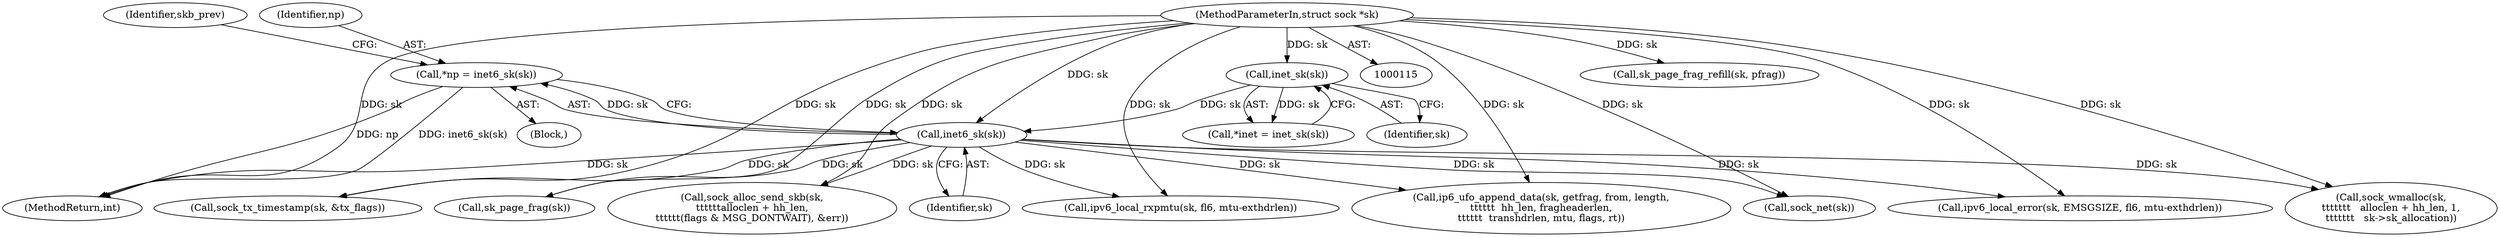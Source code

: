 digraph "0_linux_75a493e60ac4bbe2e977e7129d6d8cbb0dd236be@pointer" {
"1000135" [label="(Call,*np = inet6_sk(sk))"];
"1000137" [label="(Call,inet6_sk(sk))"];
"1000132" [label="(Call,inet_sk(sk))"];
"1000116" [label="(MethodParameterIn,struct sock *sk)"];
"1001184" [label="(Call,sk_page_frag_refill(sk, pfrag))"];
"1000701" [label="(Call,ip6_ufo_append_data(sk, getfrag, from, length,\n\t\t\t\t\t\t  hh_len, fragheaderlen,\n\t\t\t\t\t\t  transhdrlen, mtu, flags, rt))"];
"1000644" [label="(Call,sock_tx_timestamp(sk, &tx_flags))"];
"1000136" [label="(Identifier,np)"];
"1001176" [label="(Call,sk_page_frag(sk))"];
"1000137" [label="(Call,inet6_sk(sk))"];
"1000911" [label="(Call,sock_alloc_send_skb(sk,\n\t\t\t\t\t\talloclen + hh_len,\n\t\t\t\t\t\t(flags & MSG_DONTWAIT), &err))"];
"1000116" [label="(MethodParameterIn,struct sock *sk)"];
"1001327" [label="(MethodReturn,int)"];
"1000675" [label="(Call,ipv6_local_rxpmtu(sk, fl6, mtu-exthdrlen))"];
"1000133" [label="(Identifier,sk)"];
"1001319" [label="(Call,sock_net(sk))"];
"1000130" [label="(Call,*inet = inet_sk(sk))"];
"1000128" [label="(Block,)"];
"1000132" [label="(Call,inet_sk(sk))"];
"1000628" [label="(Call,ipv6_local_error(sk, EMSGSIZE, fl6, mtu-exthdrlen))"];
"1000940" [label="(Call,sock_wmalloc(sk,\n\t\t\t\t\t\t\t   alloclen + hh_len, 1,\n\t\t\t\t\t\t\t   sk->sk_allocation))"];
"1000143" [label="(Identifier,skb_prev)"];
"1000135" [label="(Call,*np = inet6_sk(sk))"];
"1000138" [label="(Identifier,sk)"];
"1000135" -> "1000128"  [label="AST: "];
"1000135" -> "1000137"  [label="CFG: "];
"1000136" -> "1000135"  [label="AST: "];
"1000137" -> "1000135"  [label="AST: "];
"1000143" -> "1000135"  [label="CFG: "];
"1000135" -> "1001327"  [label="DDG: np"];
"1000135" -> "1001327"  [label="DDG: inet6_sk(sk)"];
"1000137" -> "1000135"  [label="DDG: sk"];
"1000137" -> "1000138"  [label="CFG: "];
"1000138" -> "1000137"  [label="AST: "];
"1000137" -> "1001327"  [label="DDG: sk"];
"1000132" -> "1000137"  [label="DDG: sk"];
"1000116" -> "1000137"  [label="DDG: sk"];
"1000137" -> "1000628"  [label="DDG: sk"];
"1000137" -> "1000644"  [label="DDG: sk"];
"1000137" -> "1000675"  [label="DDG: sk"];
"1000137" -> "1000701"  [label="DDG: sk"];
"1000137" -> "1000911"  [label="DDG: sk"];
"1000137" -> "1000940"  [label="DDG: sk"];
"1000137" -> "1001176"  [label="DDG: sk"];
"1000137" -> "1001319"  [label="DDG: sk"];
"1000132" -> "1000130"  [label="AST: "];
"1000132" -> "1000133"  [label="CFG: "];
"1000133" -> "1000132"  [label="AST: "];
"1000130" -> "1000132"  [label="CFG: "];
"1000132" -> "1000130"  [label="DDG: sk"];
"1000116" -> "1000132"  [label="DDG: sk"];
"1000116" -> "1000115"  [label="AST: "];
"1000116" -> "1001327"  [label="DDG: sk"];
"1000116" -> "1000628"  [label="DDG: sk"];
"1000116" -> "1000644"  [label="DDG: sk"];
"1000116" -> "1000675"  [label="DDG: sk"];
"1000116" -> "1000701"  [label="DDG: sk"];
"1000116" -> "1000911"  [label="DDG: sk"];
"1000116" -> "1000940"  [label="DDG: sk"];
"1000116" -> "1001176"  [label="DDG: sk"];
"1000116" -> "1001184"  [label="DDG: sk"];
"1000116" -> "1001319"  [label="DDG: sk"];
}
